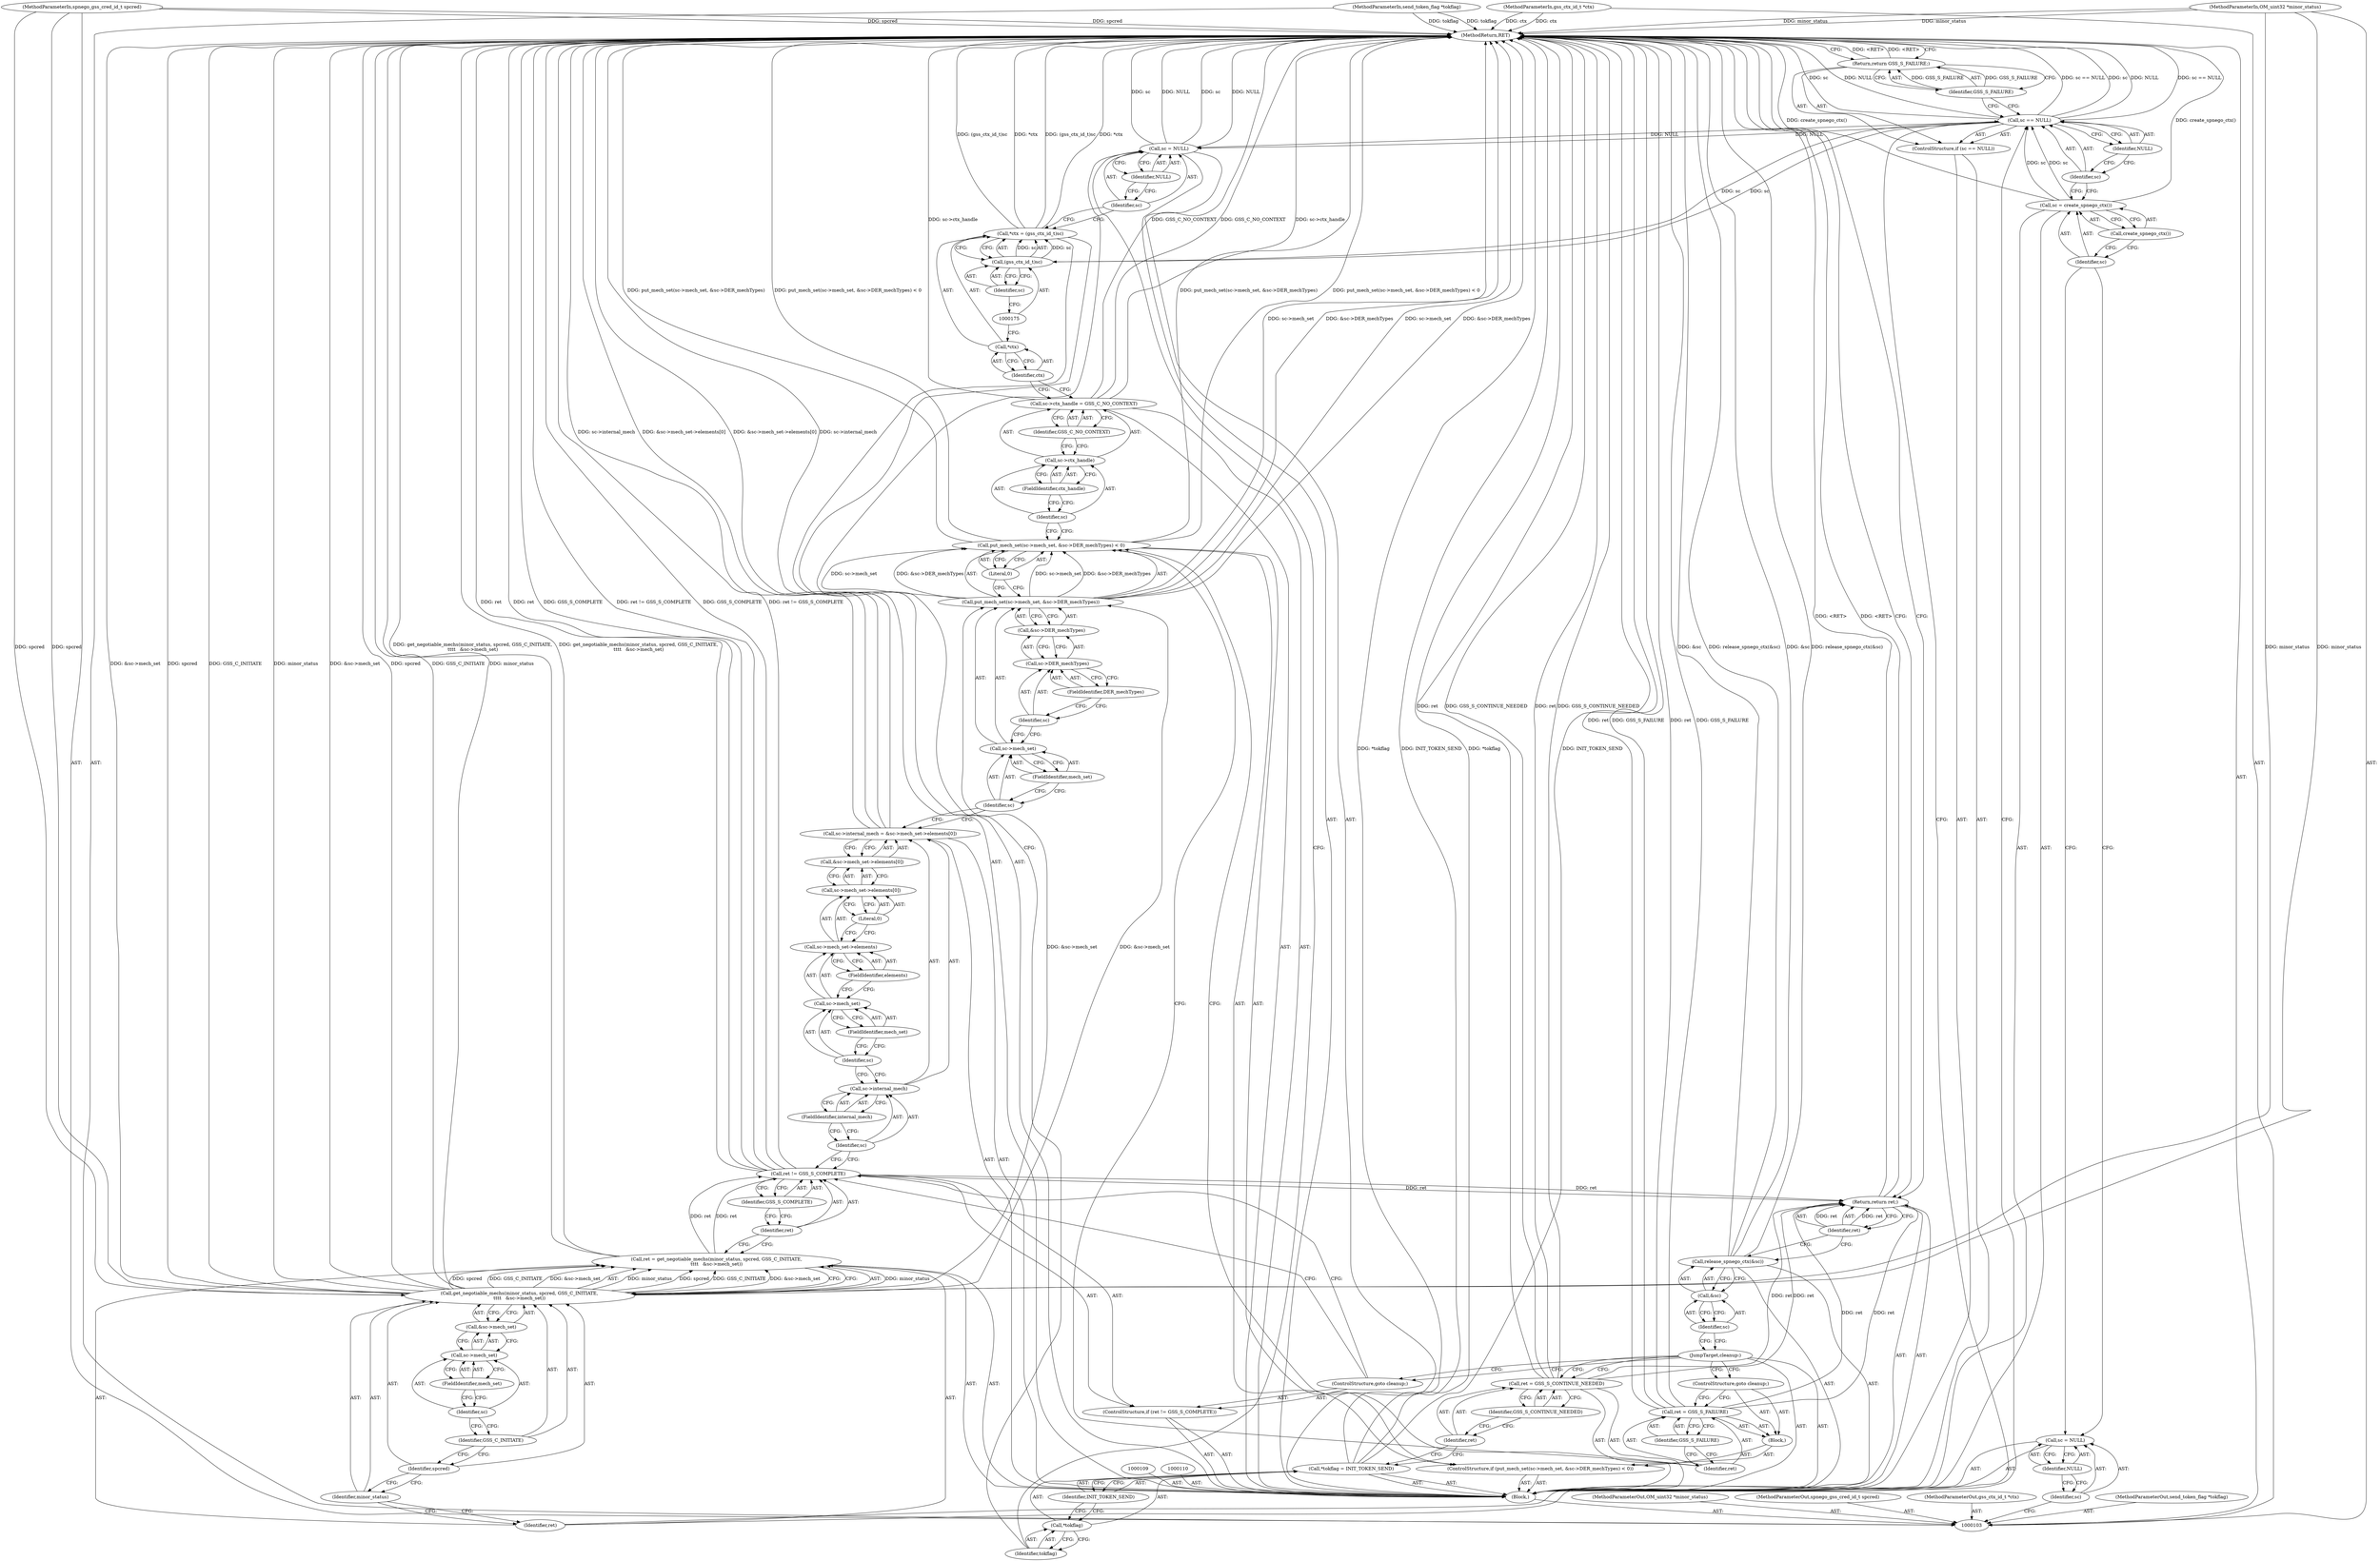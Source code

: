 digraph "1_krb5_b51b33f2bc5d1497ddf5bd107f791c101695000d_2" {
"1000193" [label="(MethodReturn,RET)"];
"1000104" [label="(MethodParameterIn,OM_uint32 *minor_status)"];
"1000266" [label="(MethodParameterOut,OM_uint32 *minor_status)"];
"1000120" [label="(Identifier,NULL)"];
"1000117" [label="(ControlStructure,if (sc == NULL))"];
"1000118" [label="(Call,sc == NULL)"];
"1000119" [label="(Identifier,sc)"];
"1000122" [label="(Identifier,GSS_S_FAILURE)"];
"1000121" [label="(Return,return GSS_S_FAILURE;)"];
"1000123" [label="(Call,ret = get_negotiable_mechs(minor_status, spcred, GSS_C_INITIATE,\n\t\t\t\t   &sc->mech_set))"];
"1000124" [label="(Identifier,ret)"];
"1000126" [label="(Identifier,minor_status)"];
"1000127" [label="(Identifier,spcred)"];
"1000128" [label="(Identifier,GSS_C_INITIATE)"];
"1000125" [label="(Call,get_negotiable_mechs(minor_status, spcred, GSS_C_INITIATE,\n\t\t\t\t   &sc->mech_set))"];
"1000132" [label="(FieldIdentifier,mech_set)"];
"1000129" [label="(Call,&sc->mech_set)"];
"1000130" [label="(Call,sc->mech_set)"];
"1000131" [label="(Identifier,sc)"];
"1000133" [label="(ControlStructure,if (ret != GSS_S_COMPLETE))"];
"1000136" [label="(Identifier,GSS_S_COMPLETE)"];
"1000134" [label="(Call,ret != GSS_S_COMPLETE)"];
"1000135" [label="(Identifier,ret)"];
"1000137" [label="(ControlStructure,goto cleanup;)"];
"1000105" [label="(MethodParameterIn,spnego_gss_cred_id_t spcred)"];
"1000267" [label="(MethodParameterOut,spnego_gss_cred_id_t spcred)"];
"1000138" [label="(Call,sc->internal_mech = &sc->mech_set->elements[0])"];
"1000139" [label="(Call,sc->internal_mech)"];
"1000140" [label="(Identifier,sc)"];
"1000142" [label="(Call,&sc->mech_set->elements[0])"];
"1000143" [label="(Call,sc->mech_set->elements[0])"];
"1000144" [label="(Call,sc->mech_set->elements)"];
"1000145" [label="(Call,sc->mech_set)"];
"1000146" [label="(Identifier,sc)"];
"1000147" [label="(FieldIdentifier,mech_set)"];
"1000148" [label="(FieldIdentifier,elements)"];
"1000149" [label="(Literal,0)"];
"1000141" [label="(FieldIdentifier,internal_mech)"];
"1000150" [label="(ControlStructure,if (put_mech_set(sc->mech_set, &sc->DER_mechTypes) < 0))"];
"1000153" [label="(Call,sc->mech_set)"];
"1000154" [label="(Identifier,sc)"];
"1000155" [label="(FieldIdentifier,mech_set)"];
"1000156" [label="(Call,&sc->DER_mechTypes)"];
"1000157" [label="(Call,sc->DER_mechTypes)"];
"1000158" [label="(Identifier,sc)"];
"1000159" [label="(FieldIdentifier,DER_mechTypes)"];
"1000151" [label="(Call,put_mech_set(sc->mech_set, &sc->DER_mechTypes) < 0)"];
"1000152" [label="(Call,put_mech_set(sc->mech_set, &sc->DER_mechTypes))"];
"1000160" [label="(Literal,0)"];
"1000161" [label="(Block,)"];
"1000162" [label="(Call,ret = GSS_S_FAILURE)"];
"1000163" [label="(Identifier,ret)"];
"1000164" [label="(Identifier,GSS_S_FAILURE)"];
"1000165" [label="(ControlStructure,goto cleanup;)"];
"1000106" [label="(MethodParameterIn,gss_ctx_id_t *ctx)"];
"1000268" [label="(MethodParameterOut,gss_ctx_id_t *ctx)"];
"1000170" [label="(Identifier,GSS_C_NO_CONTEXT)"];
"1000166" [label="(Call,sc->ctx_handle = GSS_C_NO_CONTEXT)"];
"1000167" [label="(Call,sc->ctx_handle)"];
"1000168" [label="(Identifier,sc)"];
"1000169" [label="(FieldIdentifier,ctx_handle)"];
"1000171" [label="(Call,*ctx = (gss_ctx_id_t)sc)"];
"1000172" [label="(Call,*ctx)"];
"1000176" [label="(Identifier,sc)"];
"1000173" [label="(Identifier,ctx)"];
"1000174" [label="(Call,(gss_ctx_id_t)sc)"];
"1000177" [label="(Call,sc = NULL)"];
"1000178" [label="(Identifier,sc)"];
"1000179" [label="(Identifier,NULL)"];
"1000180" [label="(Call,*tokflag = INIT_TOKEN_SEND)"];
"1000181" [label="(Call,*tokflag)"];
"1000183" [label="(Identifier,INIT_TOKEN_SEND)"];
"1000182" [label="(Identifier,tokflag)"];
"1000184" [label="(Call,ret = GSS_S_CONTINUE_NEEDED)"];
"1000185" [label="(Identifier,ret)"];
"1000186" [label="(Identifier,GSS_S_CONTINUE_NEEDED)"];
"1000187" [label="(JumpTarget,cleanup:)"];
"1000188" [label="(Call,release_spnego_ctx(&sc))"];
"1000189" [label="(Call,&sc)"];
"1000190" [label="(Identifier,sc)"];
"1000191" [label="(Return,return ret;)"];
"1000192" [label="(Identifier,ret)"];
"1000107" [label="(MethodParameterIn,send_token_flag *tokflag)"];
"1000269" [label="(MethodParameterOut,send_token_flag *tokflag)"];
"1000108" [label="(Block,)"];
"1000111" [label="(Call,sc = NULL)"];
"1000112" [label="(Identifier,sc)"];
"1000113" [label="(Identifier,NULL)"];
"1000114" [label="(Call,sc = create_spnego_ctx())"];
"1000115" [label="(Identifier,sc)"];
"1000116" [label="(Call,create_spnego_ctx())"];
"1000193" -> "1000103"  [label="AST: "];
"1000193" -> "1000121"  [label="CFG: "];
"1000193" -> "1000191"  [label="CFG: "];
"1000121" -> "1000193"  [label="DDG: <RET>"];
"1000191" -> "1000193"  [label="DDG: <RET>"];
"1000123" -> "1000193"  [label="DDG: get_negotiable_mechs(minor_status, spcred, GSS_C_INITIATE,\n\t\t\t\t   &sc->mech_set)"];
"1000184" -> "1000193"  [label="DDG: ret"];
"1000184" -> "1000193"  [label="DDG: GSS_S_CONTINUE_NEEDED"];
"1000105" -> "1000193"  [label="DDG: spcred"];
"1000180" -> "1000193"  [label="DDG: *tokflag"];
"1000180" -> "1000193"  [label="DDG: INIT_TOKEN_SEND"];
"1000118" -> "1000193"  [label="DDG: sc == NULL"];
"1000118" -> "1000193"  [label="DDG: sc"];
"1000118" -> "1000193"  [label="DDG: NULL"];
"1000188" -> "1000193"  [label="DDG: release_spnego_ctx(&sc)"];
"1000188" -> "1000193"  [label="DDG: &sc"];
"1000177" -> "1000193"  [label="DDG: sc"];
"1000177" -> "1000193"  [label="DDG: NULL"];
"1000162" -> "1000193"  [label="DDG: GSS_S_FAILURE"];
"1000162" -> "1000193"  [label="DDG: ret"];
"1000125" -> "1000193"  [label="DDG: minor_status"];
"1000125" -> "1000193"  [label="DDG: &sc->mech_set"];
"1000125" -> "1000193"  [label="DDG: spcred"];
"1000125" -> "1000193"  [label="DDG: GSS_C_INITIATE"];
"1000171" -> "1000193"  [label="DDG: *ctx"];
"1000171" -> "1000193"  [label="DDG: (gss_ctx_id_t)sc"];
"1000138" -> "1000193"  [label="DDG: &sc->mech_set->elements[0]"];
"1000138" -> "1000193"  [label="DDG: sc->internal_mech"];
"1000107" -> "1000193"  [label="DDG: tokflag"];
"1000151" -> "1000193"  [label="DDG: put_mech_set(sc->mech_set, &sc->DER_mechTypes) < 0"];
"1000151" -> "1000193"  [label="DDG: put_mech_set(sc->mech_set, &sc->DER_mechTypes)"];
"1000104" -> "1000193"  [label="DDG: minor_status"];
"1000166" -> "1000193"  [label="DDG: sc->ctx_handle"];
"1000166" -> "1000193"  [label="DDG: GSS_C_NO_CONTEXT"];
"1000134" -> "1000193"  [label="DDG: ret != GSS_S_COMPLETE"];
"1000134" -> "1000193"  [label="DDG: ret"];
"1000134" -> "1000193"  [label="DDG: GSS_S_COMPLETE"];
"1000152" -> "1000193"  [label="DDG: sc->mech_set"];
"1000152" -> "1000193"  [label="DDG: &sc->DER_mechTypes"];
"1000114" -> "1000193"  [label="DDG: create_spnego_ctx()"];
"1000106" -> "1000193"  [label="DDG: ctx"];
"1000104" -> "1000103"  [label="AST: "];
"1000104" -> "1000193"  [label="DDG: minor_status"];
"1000104" -> "1000125"  [label="DDG: minor_status"];
"1000266" -> "1000103"  [label="AST: "];
"1000120" -> "1000118"  [label="AST: "];
"1000120" -> "1000119"  [label="CFG: "];
"1000118" -> "1000120"  [label="CFG: "];
"1000117" -> "1000108"  [label="AST: "];
"1000118" -> "1000117"  [label="AST: "];
"1000121" -> "1000117"  [label="AST: "];
"1000118" -> "1000117"  [label="AST: "];
"1000118" -> "1000120"  [label="CFG: "];
"1000119" -> "1000118"  [label="AST: "];
"1000120" -> "1000118"  [label="AST: "];
"1000122" -> "1000118"  [label="CFG: "];
"1000124" -> "1000118"  [label="CFG: "];
"1000118" -> "1000193"  [label="DDG: sc == NULL"];
"1000118" -> "1000193"  [label="DDG: sc"];
"1000118" -> "1000193"  [label="DDG: NULL"];
"1000114" -> "1000118"  [label="DDG: sc"];
"1000118" -> "1000174"  [label="DDG: sc"];
"1000118" -> "1000177"  [label="DDG: NULL"];
"1000119" -> "1000118"  [label="AST: "];
"1000119" -> "1000114"  [label="CFG: "];
"1000120" -> "1000119"  [label="CFG: "];
"1000122" -> "1000121"  [label="AST: "];
"1000122" -> "1000118"  [label="CFG: "];
"1000121" -> "1000122"  [label="CFG: "];
"1000122" -> "1000121"  [label="DDG: GSS_S_FAILURE"];
"1000121" -> "1000117"  [label="AST: "];
"1000121" -> "1000122"  [label="CFG: "];
"1000122" -> "1000121"  [label="AST: "];
"1000193" -> "1000121"  [label="CFG: "];
"1000121" -> "1000193"  [label="DDG: <RET>"];
"1000122" -> "1000121"  [label="DDG: GSS_S_FAILURE"];
"1000123" -> "1000108"  [label="AST: "];
"1000123" -> "1000125"  [label="CFG: "];
"1000124" -> "1000123"  [label="AST: "];
"1000125" -> "1000123"  [label="AST: "];
"1000135" -> "1000123"  [label="CFG: "];
"1000123" -> "1000193"  [label="DDG: get_negotiable_mechs(minor_status, spcred, GSS_C_INITIATE,\n\t\t\t\t   &sc->mech_set)"];
"1000125" -> "1000123"  [label="DDG: minor_status"];
"1000125" -> "1000123"  [label="DDG: spcred"];
"1000125" -> "1000123"  [label="DDG: GSS_C_INITIATE"];
"1000125" -> "1000123"  [label="DDG: &sc->mech_set"];
"1000123" -> "1000134"  [label="DDG: ret"];
"1000124" -> "1000123"  [label="AST: "];
"1000124" -> "1000118"  [label="CFG: "];
"1000126" -> "1000124"  [label="CFG: "];
"1000126" -> "1000125"  [label="AST: "];
"1000126" -> "1000124"  [label="CFG: "];
"1000127" -> "1000126"  [label="CFG: "];
"1000127" -> "1000125"  [label="AST: "];
"1000127" -> "1000126"  [label="CFG: "];
"1000128" -> "1000127"  [label="CFG: "];
"1000128" -> "1000125"  [label="AST: "];
"1000128" -> "1000127"  [label="CFG: "];
"1000131" -> "1000128"  [label="CFG: "];
"1000125" -> "1000123"  [label="AST: "];
"1000125" -> "1000129"  [label="CFG: "];
"1000126" -> "1000125"  [label="AST: "];
"1000127" -> "1000125"  [label="AST: "];
"1000128" -> "1000125"  [label="AST: "];
"1000129" -> "1000125"  [label="AST: "];
"1000123" -> "1000125"  [label="CFG: "];
"1000125" -> "1000193"  [label="DDG: minor_status"];
"1000125" -> "1000193"  [label="DDG: &sc->mech_set"];
"1000125" -> "1000193"  [label="DDG: spcred"];
"1000125" -> "1000193"  [label="DDG: GSS_C_INITIATE"];
"1000125" -> "1000123"  [label="DDG: minor_status"];
"1000125" -> "1000123"  [label="DDG: spcred"];
"1000125" -> "1000123"  [label="DDG: GSS_C_INITIATE"];
"1000125" -> "1000123"  [label="DDG: &sc->mech_set"];
"1000104" -> "1000125"  [label="DDG: minor_status"];
"1000105" -> "1000125"  [label="DDG: spcred"];
"1000125" -> "1000152"  [label="DDG: &sc->mech_set"];
"1000132" -> "1000130"  [label="AST: "];
"1000132" -> "1000131"  [label="CFG: "];
"1000130" -> "1000132"  [label="CFG: "];
"1000129" -> "1000125"  [label="AST: "];
"1000129" -> "1000130"  [label="CFG: "];
"1000130" -> "1000129"  [label="AST: "];
"1000125" -> "1000129"  [label="CFG: "];
"1000130" -> "1000129"  [label="AST: "];
"1000130" -> "1000132"  [label="CFG: "];
"1000131" -> "1000130"  [label="AST: "];
"1000132" -> "1000130"  [label="AST: "];
"1000129" -> "1000130"  [label="CFG: "];
"1000131" -> "1000130"  [label="AST: "];
"1000131" -> "1000128"  [label="CFG: "];
"1000132" -> "1000131"  [label="CFG: "];
"1000133" -> "1000108"  [label="AST: "];
"1000134" -> "1000133"  [label="AST: "];
"1000137" -> "1000133"  [label="AST: "];
"1000136" -> "1000134"  [label="AST: "];
"1000136" -> "1000135"  [label="CFG: "];
"1000134" -> "1000136"  [label="CFG: "];
"1000134" -> "1000133"  [label="AST: "];
"1000134" -> "1000136"  [label="CFG: "];
"1000135" -> "1000134"  [label="AST: "];
"1000136" -> "1000134"  [label="AST: "];
"1000137" -> "1000134"  [label="CFG: "];
"1000140" -> "1000134"  [label="CFG: "];
"1000134" -> "1000193"  [label="DDG: ret != GSS_S_COMPLETE"];
"1000134" -> "1000193"  [label="DDG: ret"];
"1000134" -> "1000193"  [label="DDG: GSS_S_COMPLETE"];
"1000123" -> "1000134"  [label="DDG: ret"];
"1000134" -> "1000191"  [label="DDG: ret"];
"1000135" -> "1000134"  [label="AST: "];
"1000135" -> "1000123"  [label="CFG: "];
"1000136" -> "1000135"  [label="CFG: "];
"1000137" -> "1000133"  [label="AST: "];
"1000137" -> "1000134"  [label="CFG: "];
"1000187" -> "1000137"  [label="CFG: "];
"1000105" -> "1000103"  [label="AST: "];
"1000105" -> "1000193"  [label="DDG: spcred"];
"1000105" -> "1000125"  [label="DDG: spcred"];
"1000267" -> "1000103"  [label="AST: "];
"1000138" -> "1000108"  [label="AST: "];
"1000138" -> "1000142"  [label="CFG: "];
"1000139" -> "1000138"  [label="AST: "];
"1000142" -> "1000138"  [label="AST: "];
"1000154" -> "1000138"  [label="CFG: "];
"1000138" -> "1000193"  [label="DDG: &sc->mech_set->elements[0]"];
"1000138" -> "1000193"  [label="DDG: sc->internal_mech"];
"1000139" -> "1000138"  [label="AST: "];
"1000139" -> "1000141"  [label="CFG: "];
"1000140" -> "1000139"  [label="AST: "];
"1000141" -> "1000139"  [label="AST: "];
"1000146" -> "1000139"  [label="CFG: "];
"1000140" -> "1000139"  [label="AST: "];
"1000140" -> "1000134"  [label="CFG: "];
"1000141" -> "1000140"  [label="CFG: "];
"1000142" -> "1000138"  [label="AST: "];
"1000142" -> "1000143"  [label="CFG: "];
"1000143" -> "1000142"  [label="AST: "];
"1000138" -> "1000142"  [label="CFG: "];
"1000143" -> "1000142"  [label="AST: "];
"1000143" -> "1000149"  [label="CFG: "];
"1000144" -> "1000143"  [label="AST: "];
"1000149" -> "1000143"  [label="AST: "];
"1000142" -> "1000143"  [label="CFG: "];
"1000144" -> "1000143"  [label="AST: "];
"1000144" -> "1000148"  [label="CFG: "];
"1000145" -> "1000144"  [label="AST: "];
"1000148" -> "1000144"  [label="AST: "];
"1000149" -> "1000144"  [label="CFG: "];
"1000145" -> "1000144"  [label="AST: "];
"1000145" -> "1000147"  [label="CFG: "];
"1000146" -> "1000145"  [label="AST: "];
"1000147" -> "1000145"  [label="AST: "];
"1000148" -> "1000145"  [label="CFG: "];
"1000146" -> "1000145"  [label="AST: "];
"1000146" -> "1000139"  [label="CFG: "];
"1000147" -> "1000146"  [label="CFG: "];
"1000147" -> "1000145"  [label="AST: "];
"1000147" -> "1000146"  [label="CFG: "];
"1000145" -> "1000147"  [label="CFG: "];
"1000148" -> "1000144"  [label="AST: "];
"1000148" -> "1000145"  [label="CFG: "];
"1000144" -> "1000148"  [label="CFG: "];
"1000149" -> "1000143"  [label="AST: "];
"1000149" -> "1000144"  [label="CFG: "];
"1000143" -> "1000149"  [label="CFG: "];
"1000141" -> "1000139"  [label="AST: "];
"1000141" -> "1000140"  [label="CFG: "];
"1000139" -> "1000141"  [label="CFG: "];
"1000150" -> "1000108"  [label="AST: "];
"1000151" -> "1000150"  [label="AST: "];
"1000161" -> "1000150"  [label="AST: "];
"1000153" -> "1000152"  [label="AST: "];
"1000153" -> "1000155"  [label="CFG: "];
"1000154" -> "1000153"  [label="AST: "];
"1000155" -> "1000153"  [label="AST: "];
"1000158" -> "1000153"  [label="CFG: "];
"1000154" -> "1000153"  [label="AST: "];
"1000154" -> "1000138"  [label="CFG: "];
"1000155" -> "1000154"  [label="CFG: "];
"1000155" -> "1000153"  [label="AST: "];
"1000155" -> "1000154"  [label="CFG: "];
"1000153" -> "1000155"  [label="CFG: "];
"1000156" -> "1000152"  [label="AST: "];
"1000156" -> "1000157"  [label="CFG: "];
"1000157" -> "1000156"  [label="AST: "];
"1000152" -> "1000156"  [label="CFG: "];
"1000157" -> "1000156"  [label="AST: "];
"1000157" -> "1000159"  [label="CFG: "];
"1000158" -> "1000157"  [label="AST: "];
"1000159" -> "1000157"  [label="AST: "];
"1000156" -> "1000157"  [label="CFG: "];
"1000158" -> "1000157"  [label="AST: "];
"1000158" -> "1000153"  [label="CFG: "];
"1000159" -> "1000158"  [label="CFG: "];
"1000159" -> "1000157"  [label="AST: "];
"1000159" -> "1000158"  [label="CFG: "];
"1000157" -> "1000159"  [label="CFG: "];
"1000151" -> "1000150"  [label="AST: "];
"1000151" -> "1000160"  [label="CFG: "];
"1000152" -> "1000151"  [label="AST: "];
"1000160" -> "1000151"  [label="AST: "];
"1000163" -> "1000151"  [label="CFG: "];
"1000168" -> "1000151"  [label="CFG: "];
"1000151" -> "1000193"  [label="DDG: put_mech_set(sc->mech_set, &sc->DER_mechTypes) < 0"];
"1000151" -> "1000193"  [label="DDG: put_mech_set(sc->mech_set, &sc->DER_mechTypes)"];
"1000152" -> "1000151"  [label="DDG: sc->mech_set"];
"1000152" -> "1000151"  [label="DDG: &sc->DER_mechTypes"];
"1000152" -> "1000151"  [label="AST: "];
"1000152" -> "1000156"  [label="CFG: "];
"1000153" -> "1000152"  [label="AST: "];
"1000156" -> "1000152"  [label="AST: "];
"1000160" -> "1000152"  [label="CFG: "];
"1000152" -> "1000193"  [label="DDG: sc->mech_set"];
"1000152" -> "1000193"  [label="DDG: &sc->DER_mechTypes"];
"1000152" -> "1000151"  [label="DDG: sc->mech_set"];
"1000152" -> "1000151"  [label="DDG: &sc->DER_mechTypes"];
"1000125" -> "1000152"  [label="DDG: &sc->mech_set"];
"1000160" -> "1000151"  [label="AST: "];
"1000160" -> "1000152"  [label="CFG: "];
"1000151" -> "1000160"  [label="CFG: "];
"1000161" -> "1000150"  [label="AST: "];
"1000162" -> "1000161"  [label="AST: "];
"1000165" -> "1000161"  [label="AST: "];
"1000162" -> "1000161"  [label="AST: "];
"1000162" -> "1000164"  [label="CFG: "];
"1000163" -> "1000162"  [label="AST: "];
"1000164" -> "1000162"  [label="AST: "];
"1000165" -> "1000162"  [label="CFG: "];
"1000162" -> "1000193"  [label="DDG: GSS_S_FAILURE"];
"1000162" -> "1000193"  [label="DDG: ret"];
"1000162" -> "1000191"  [label="DDG: ret"];
"1000163" -> "1000162"  [label="AST: "];
"1000163" -> "1000151"  [label="CFG: "];
"1000164" -> "1000163"  [label="CFG: "];
"1000164" -> "1000162"  [label="AST: "];
"1000164" -> "1000163"  [label="CFG: "];
"1000162" -> "1000164"  [label="CFG: "];
"1000165" -> "1000161"  [label="AST: "];
"1000165" -> "1000162"  [label="CFG: "];
"1000187" -> "1000165"  [label="CFG: "];
"1000106" -> "1000103"  [label="AST: "];
"1000106" -> "1000193"  [label="DDG: ctx"];
"1000268" -> "1000103"  [label="AST: "];
"1000170" -> "1000166"  [label="AST: "];
"1000170" -> "1000167"  [label="CFG: "];
"1000166" -> "1000170"  [label="CFG: "];
"1000166" -> "1000108"  [label="AST: "];
"1000166" -> "1000170"  [label="CFG: "];
"1000167" -> "1000166"  [label="AST: "];
"1000170" -> "1000166"  [label="AST: "];
"1000173" -> "1000166"  [label="CFG: "];
"1000166" -> "1000193"  [label="DDG: sc->ctx_handle"];
"1000166" -> "1000193"  [label="DDG: GSS_C_NO_CONTEXT"];
"1000167" -> "1000166"  [label="AST: "];
"1000167" -> "1000169"  [label="CFG: "];
"1000168" -> "1000167"  [label="AST: "];
"1000169" -> "1000167"  [label="AST: "];
"1000170" -> "1000167"  [label="CFG: "];
"1000168" -> "1000167"  [label="AST: "];
"1000168" -> "1000151"  [label="CFG: "];
"1000169" -> "1000168"  [label="CFG: "];
"1000169" -> "1000167"  [label="AST: "];
"1000169" -> "1000168"  [label="CFG: "];
"1000167" -> "1000169"  [label="CFG: "];
"1000171" -> "1000108"  [label="AST: "];
"1000171" -> "1000174"  [label="CFG: "];
"1000172" -> "1000171"  [label="AST: "];
"1000174" -> "1000171"  [label="AST: "];
"1000178" -> "1000171"  [label="CFG: "];
"1000171" -> "1000193"  [label="DDG: *ctx"];
"1000171" -> "1000193"  [label="DDG: (gss_ctx_id_t)sc"];
"1000174" -> "1000171"  [label="DDG: sc"];
"1000172" -> "1000171"  [label="AST: "];
"1000172" -> "1000173"  [label="CFG: "];
"1000173" -> "1000172"  [label="AST: "];
"1000175" -> "1000172"  [label="CFG: "];
"1000176" -> "1000174"  [label="AST: "];
"1000176" -> "1000175"  [label="CFG: "];
"1000174" -> "1000176"  [label="CFG: "];
"1000173" -> "1000172"  [label="AST: "];
"1000173" -> "1000166"  [label="CFG: "];
"1000172" -> "1000173"  [label="CFG: "];
"1000174" -> "1000171"  [label="AST: "];
"1000174" -> "1000176"  [label="CFG: "];
"1000175" -> "1000174"  [label="AST: "];
"1000176" -> "1000174"  [label="AST: "];
"1000171" -> "1000174"  [label="CFG: "];
"1000174" -> "1000171"  [label="DDG: sc"];
"1000118" -> "1000174"  [label="DDG: sc"];
"1000177" -> "1000108"  [label="AST: "];
"1000177" -> "1000179"  [label="CFG: "];
"1000178" -> "1000177"  [label="AST: "];
"1000179" -> "1000177"  [label="AST: "];
"1000182" -> "1000177"  [label="CFG: "];
"1000177" -> "1000193"  [label="DDG: sc"];
"1000177" -> "1000193"  [label="DDG: NULL"];
"1000118" -> "1000177"  [label="DDG: NULL"];
"1000178" -> "1000177"  [label="AST: "];
"1000178" -> "1000171"  [label="CFG: "];
"1000179" -> "1000178"  [label="CFG: "];
"1000179" -> "1000177"  [label="AST: "];
"1000179" -> "1000178"  [label="CFG: "];
"1000177" -> "1000179"  [label="CFG: "];
"1000180" -> "1000108"  [label="AST: "];
"1000180" -> "1000183"  [label="CFG: "];
"1000181" -> "1000180"  [label="AST: "];
"1000183" -> "1000180"  [label="AST: "];
"1000185" -> "1000180"  [label="CFG: "];
"1000180" -> "1000193"  [label="DDG: *tokflag"];
"1000180" -> "1000193"  [label="DDG: INIT_TOKEN_SEND"];
"1000181" -> "1000180"  [label="AST: "];
"1000181" -> "1000182"  [label="CFG: "];
"1000182" -> "1000181"  [label="AST: "];
"1000183" -> "1000181"  [label="CFG: "];
"1000183" -> "1000180"  [label="AST: "];
"1000183" -> "1000181"  [label="CFG: "];
"1000180" -> "1000183"  [label="CFG: "];
"1000182" -> "1000181"  [label="AST: "];
"1000182" -> "1000177"  [label="CFG: "];
"1000181" -> "1000182"  [label="CFG: "];
"1000184" -> "1000108"  [label="AST: "];
"1000184" -> "1000186"  [label="CFG: "];
"1000185" -> "1000184"  [label="AST: "];
"1000186" -> "1000184"  [label="AST: "];
"1000187" -> "1000184"  [label="CFG: "];
"1000184" -> "1000193"  [label="DDG: ret"];
"1000184" -> "1000193"  [label="DDG: GSS_S_CONTINUE_NEEDED"];
"1000184" -> "1000191"  [label="DDG: ret"];
"1000185" -> "1000184"  [label="AST: "];
"1000185" -> "1000180"  [label="CFG: "];
"1000186" -> "1000185"  [label="CFG: "];
"1000186" -> "1000184"  [label="AST: "];
"1000186" -> "1000185"  [label="CFG: "];
"1000184" -> "1000186"  [label="CFG: "];
"1000187" -> "1000108"  [label="AST: "];
"1000187" -> "1000184"  [label="CFG: "];
"1000187" -> "1000137"  [label="CFG: "];
"1000187" -> "1000165"  [label="CFG: "];
"1000190" -> "1000187"  [label="CFG: "];
"1000188" -> "1000108"  [label="AST: "];
"1000188" -> "1000189"  [label="CFG: "];
"1000189" -> "1000188"  [label="AST: "];
"1000192" -> "1000188"  [label="CFG: "];
"1000188" -> "1000193"  [label="DDG: release_spnego_ctx(&sc)"];
"1000188" -> "1000193"  [label="DDG: &sc"];
"1000189" -> "1000188"  [label="AST: "];
"1000189" -> "1000190"  [label="CFG: "];
"1000190" -> "1000189"  [label="AST: "];
"1000188" -> "1000189"  [label="CFG: "];
"1000190" -> "1000189"  [label="AST: "];
"1000190" -> "1000187"  [label="CFG: "];
"1000189" -> "1000190"  [label="CFG: "];
"1000191" -> "1000108"  [label="AST: "];
"1000191" -> "1000192"  [label="CFG: "];
"1000192" -> "1000191"  [label="AST: "];
"1000193" -> "1000191"  [label="CFG: "];
"1000191" -> "1000193"  [label="DDG: <RET>"];
"1000192" -> "1000191"  [label="DDG: ret"];
"1000184" -> "1000191"  [label="DDG: ret"];
"1000134" -> "1000191"  [label="DDG: ret"];
"1000162" -> "1000191"  [label="DDG: ret"];
"1000192" -> "1000191"  [label="AST: "];
"1000192" -> "1000188"  [label="CFG: "];
"1000191" -> "1000192"  [label="CFG: "];
"1000192" -> "1000191"  [label="DDG: ret"];
"1000107" -> "1000103"  [label="AST: "];
"1000107" -> "1000193"  [label="DDG: tokflag"];
"1000269" -> "1000103"  [label="AST: "];
"1000108" -> "1000103"  [label="AST: "];
"1000109" -> "1000108"  [label="AST: "];
"1000110" -> "1000108"  [label="AST: "];
"1000111" -> "1000108"  [label="AST: "];
"1000114" -> "1000108"  [label="AST: "];
"1000117" -> "1000108"  [label="AST: "];
"1000123" -> "1000108"  [label="AST: "];
"1000133" -> "1000108"  [label="AST: "];
"1000138" -> "1000108"  [label="AST: "];
"1000150" -> "1000108"  [label="AST: "];
"1000166" -> "1000108"  [label="AST: "];
"1000171" -> "1000108"  [label="AST: "];
"1000177" -> "1000108"  [label="AST: "];
"1000180" -> "1000108"  [label="AST: "];
"1000184" -> "1000108"  [label="AST: "];
"1000187" -> "1000108"  [label="AST: "];
"1000188" -> "1000108"  [label="AST: "];
"1000191" -> "1000108"  [label="AST: "];
"1000111" -> "1000108"  [label="AST: "];
"1000111" -> "1000113"  [label="CFG: "];
"1000112" -> "1000111"  [label="AST: "];
"1000113" -> "1000111"  [label="AST: "];
"1000115" -> "1000111"  [label="CFG: "];
"1000112" -> "1000111"  [label="AST: "];
"1000112" -> "1000103"  [label="CFG: "];
"1000113" -> "1000112"  [label="CFG: "];
"1000113" -> "1000111"  [label="AST: "];
"1000113" -> "1000112"  [label="CFG: "];
"1000111" -> "1000113"  [label="CFG: "];
"1000114" -> "1000108"  [label="AST: "];
"1000114" -> "1000116"  [label="CFG: "];
"1000115" -> "1000114"  [label="AST: "];
"1000116" -> "1000114"  [label="AST: "];
"1000119" -> "1000114"  [label="CFG: "];
"1000114" -> "1000193"  [label="DDG: create_spnego_ctx()"];
"1000114" -> "1000118"  [label="DDG: sc"];
"1000115" -> "1000114"  [label="AST: "];
"1000115" -> "1000111"  [label="CFG: "];
"1000116" -> "1000115"  [label="CFG: "];
"1000116" -> "1000114"  [label="AST: "];
"1000116" -> "1000115"  [label="CFG: "];
"1000114" -> "1000116"  [label="CFG: "];
}
